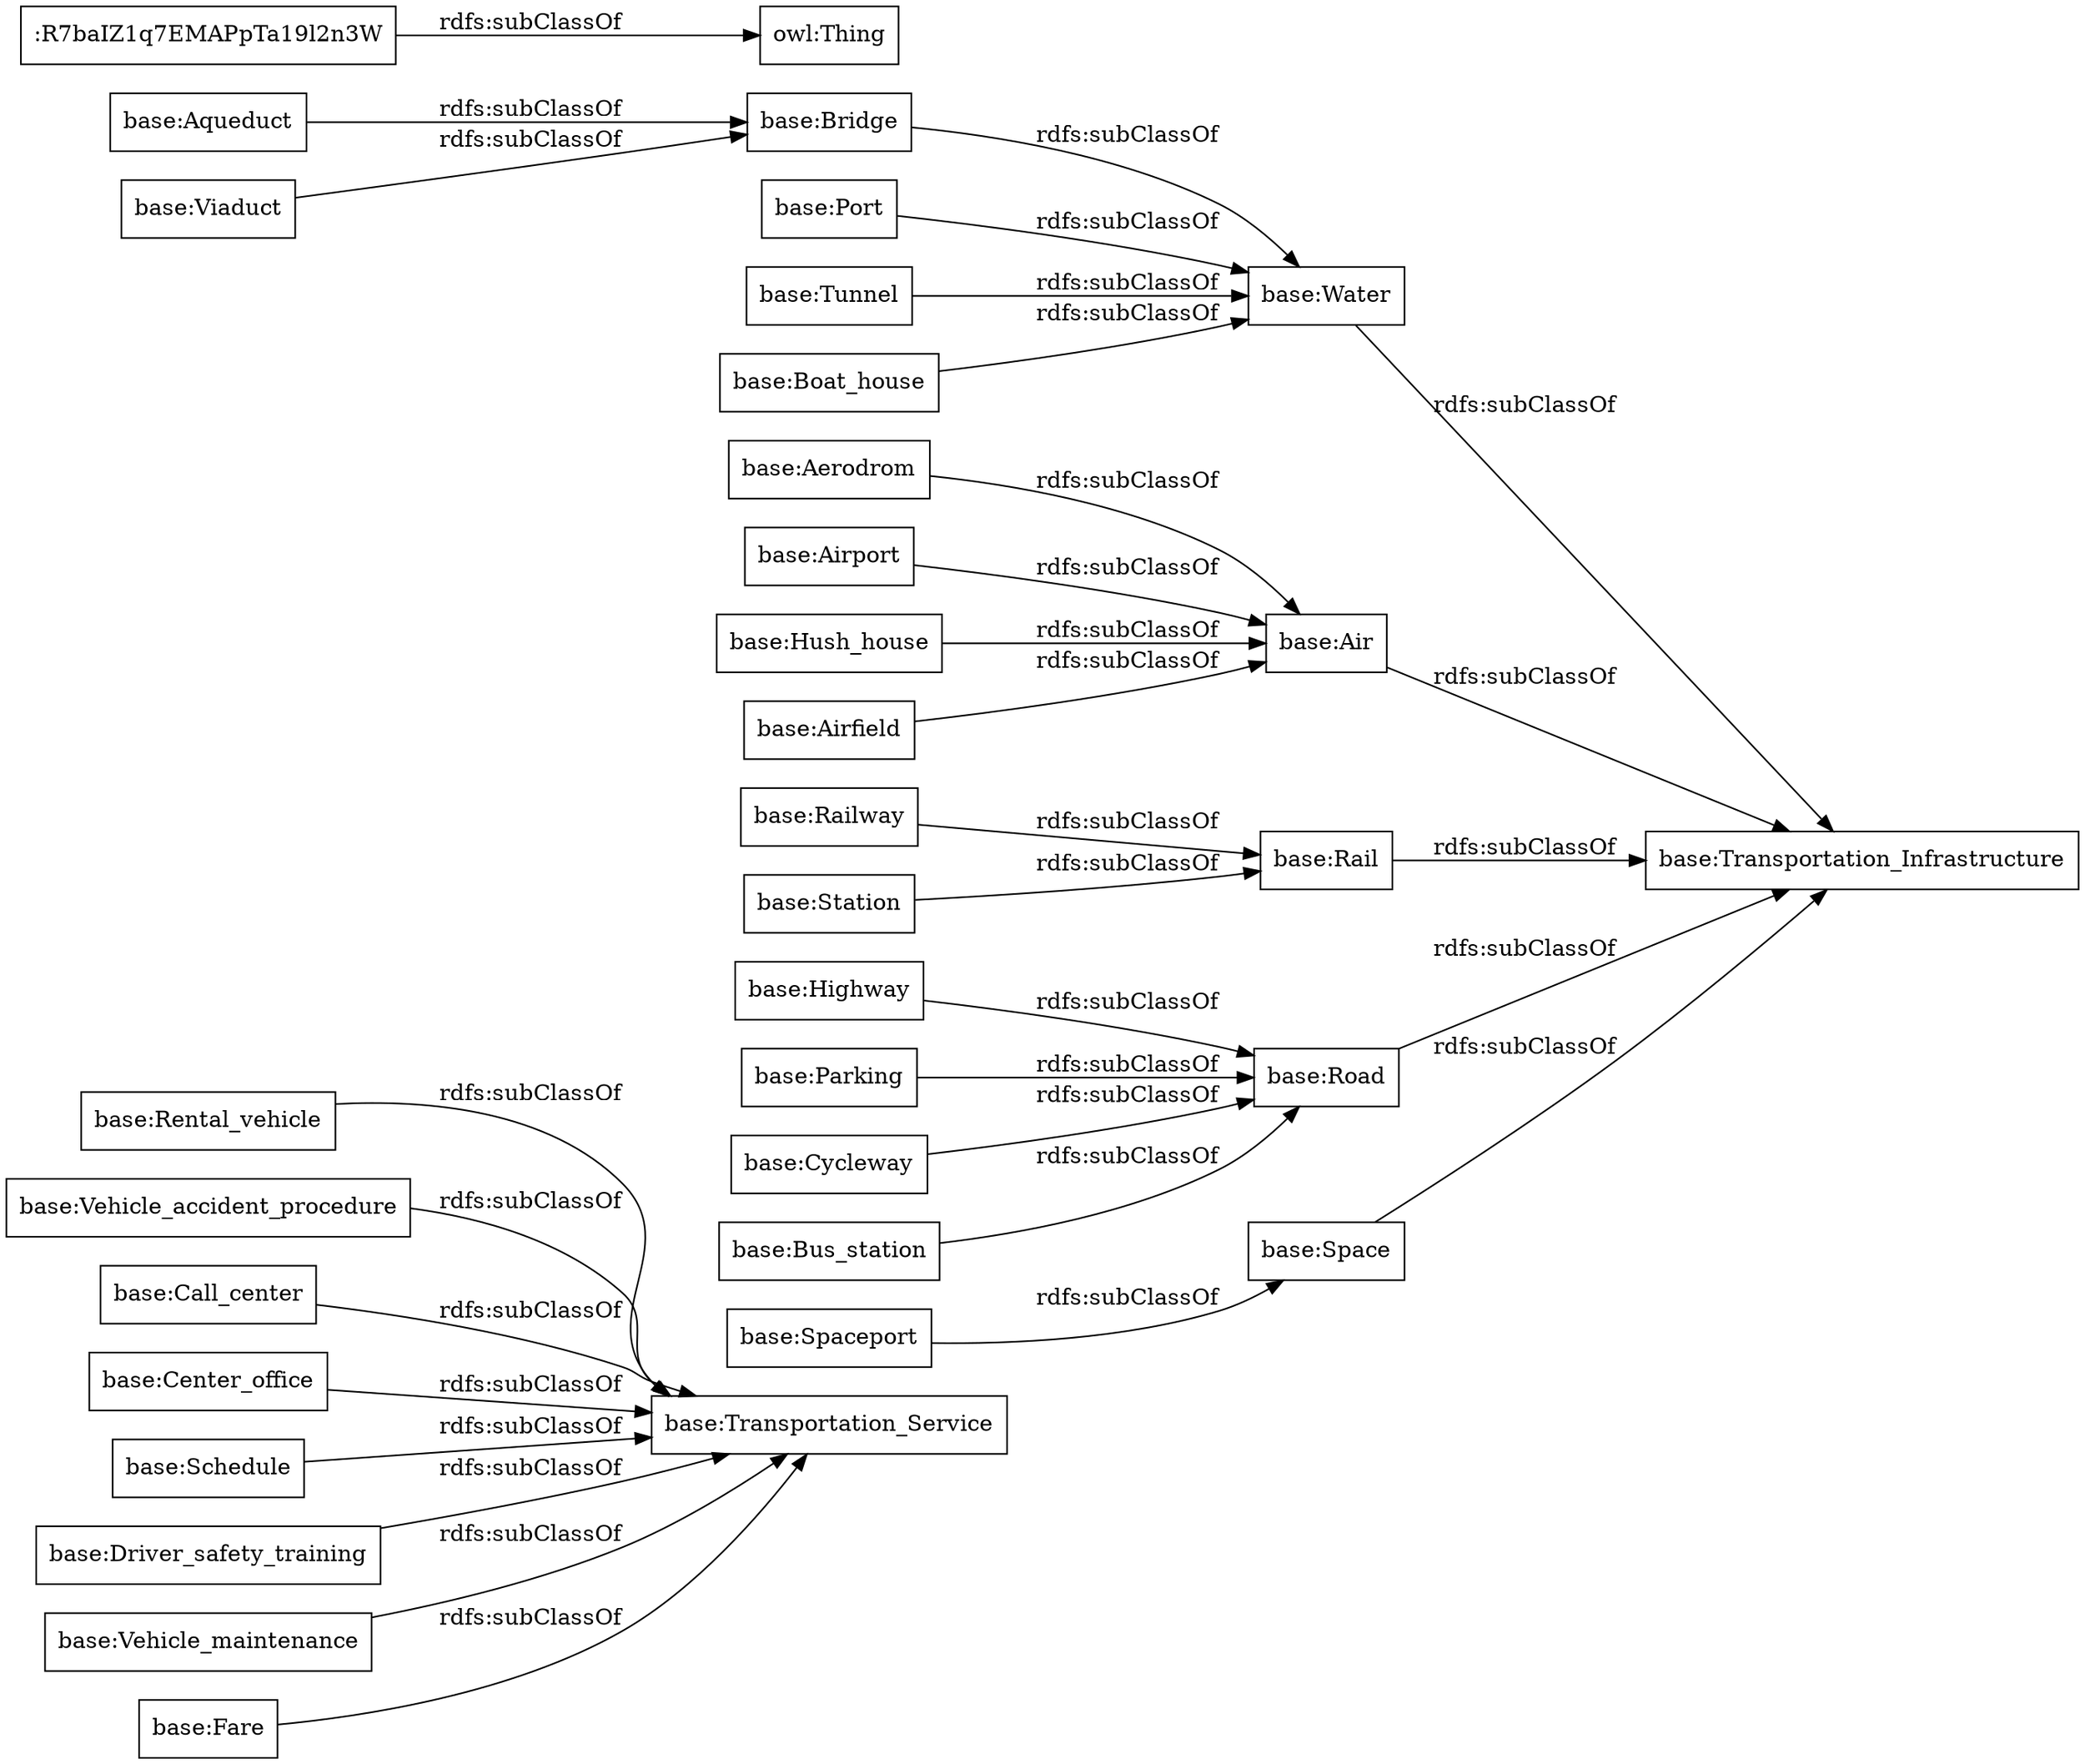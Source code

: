 digraph ar2dtool_diagram { 
rankdir=LR;
size="1000"
node [shape = rectangle, color="black"]; "base:Rental_vehicle" "base:Vehicle_accident_procedure" "base:Call_center" "base:Station" "base:Boat_house" "base:Cycleway" "base:Airfield" "base:Water" "base:Bridge" "base:Center_office" "base:Schedule" "base:Driver_safety_training" "base:Air" "base:Vehicle_maintenance" "base:Aqueduct" "base:Bus_station" "base:Rail" "base:Port" "base:Viaduct" "base:Highway" "base:Fare" "base:Transportation_Service" "base:Tunnel" "base:Spaceport" "base:Aerodrom" "base:Road" "base:Airport" "base:Space" "base:Hush_house" "base:Transportation_Infrastructure" "base:Parking" "base:Railway" ; /*classes style*/
	"base:Hush_house" -> "base:Air" [ label = "rdfs:subClassOf" ];
	"base:Rental_vehicle" -> "base:Transportation_Service" [ label = "rdfs:subClassOf" ];
	"base:Aqueduct" -> "base:Bridge" [ label = "rdfs:subClassOf" ];
	"base:Airport" -> "base:Air" [ label = "rdfs:subClassOf" ];
	"base:Aerodrom" -> "base:Air" [ label = "rdfs:subClassOf" ];
	"base:Rail" -> "base:Transportation_Infrastructure" [ label = "rdfs:subClassOf" ];
	"base:Vehicle_maintenance" -> "base:Transportation_Service" [ label = "rdfs:subClassOf" ];
	"base:Station" -> "base:Rail" [ label = "rdfs:subClassOf" ];
	"base:Fare" -> "base:Transportation_Service" [ label = "rdfs:subClassOf" ];
	"base:Air" -> "base:Transportation_Infrastructure" [ label = "rdfs:subClassOf" ];
	"base:Highway" -> "base:Road" [ label = "rdfs:subClassOf" ];
	"base:Bus_station" -> "base:Road" [ label = "rdfs:subClassOf" ];
	"base:Road" -> "base:Transportation_Infrastructure" [ label = "rdfs:subClassOf" ];
	"base:Space" -> "base:Transportation_Infrastructure" [ label = "rdfs:subClassOf" ];
	"base:Boat_house" -> "base:Water" [ label = "rdfs:subClassOf" ];
	":R7baIZ1q7EMAPpTa19l2n3W" -> "owl:Thing" [ label = "rdfs:subClassOf" ];
	"base:Spaceport" -> "base:Space" [ label = "rdfs:subClassOf" ];
	"base:Parking" -> "base:Road" [ label = "rdfs:subClassOf" ];
	"base:Cycleway" -> "base:Road" [ label = "rdfs:subClassOf" ];
	"base:Airfield" -> "base:Air" [ label = "rdfs:subClassOf" ];
	"base:Port" -> "base:Water" [ label = "rdfs:subClassOf" ];
	"base:Center_office" -> "base:Transportation_Service" [ label = "rdfs:subClassOf" ];
	"base:Viaduct" -> "base:Bridge" [ label = "rdfs:subClassOf" ];
	"base:Tunnel" -> "base:Water" [ label = "rdfs:subClassOf" ];
	"base:Bridge" -> "base:Water" [ label = "rdfs:subClassOf" ];
	"base:Call_center" -> "base:Transportation_Service" [ label = "rdfs:subClassOf" ];
	"base:Railway" -> "base:Rail" [ label = "rdfs:subClassOf" ];
	"base:Schedule" -> "base:Transportation_Service" [ label = "rdfs:subClassOf" ];
	"base:Vehicle_accident_procedure" -> "base:Transportation_Service" [ label = "rdfs:subClassOf" ];
	"base:Water" -> "base:Transportation_Infrastructure" [ label = "rdfs:subClassOf" ];
	"base:Driver_safety_training" -> "base:Transportation_Service" [ label = "rdfs:subClassOf" ];

}
